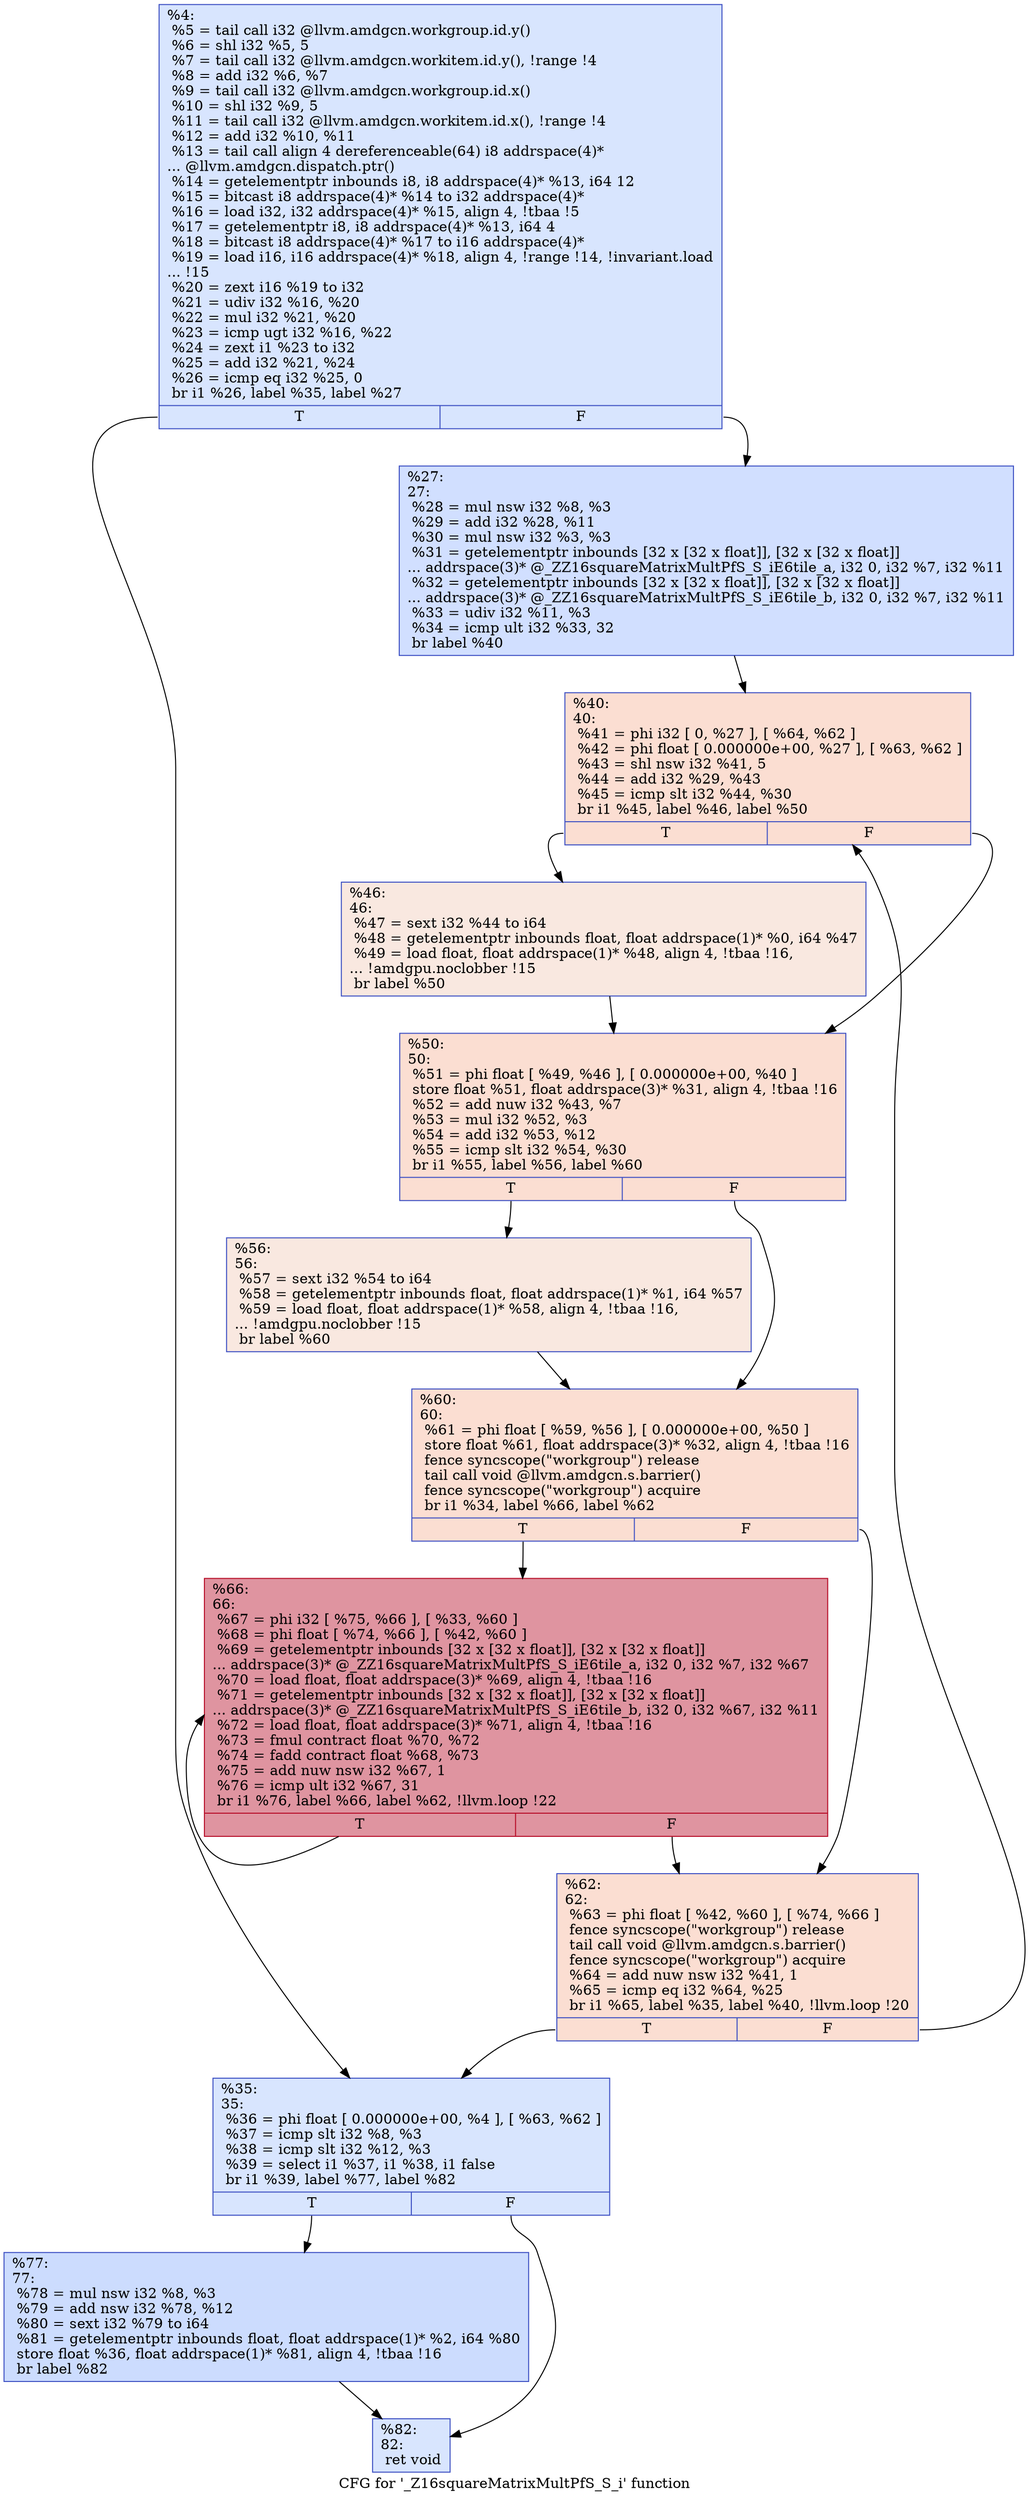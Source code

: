 digraph "CFG for '_Z16squareMatrixMultPfS_S_i' function" {
	label="CFG for '_Z16squareMatrixMultPfS_S_i' function";

	Node0x4c54ee0 [shape=record,color="#3d50c3ff", style=filled, fillcolor="#a7c5fe70",label="{%4:\l  %5 = tail call i32 @llvm.amdgcn.workgroup.id.y()\l  %6 = shl i32 %5, 5\l  %7 = tail call i32 @llvm.amdgcn.workitem.id.y(), !range !4\l  %8 = add i32 %6, %7\l  %9 = tail call i32 @llvm.amdgcn.workgroup.id.x()\l  %10 = shl i32 %9, 5\l  %11 = tail call i32 @llvm.amdgcn.workitem.id.x(), !range !4\l  %12 = add i32 %10, %11\l  %13 = tail call align 4 dereferenceable(64) i8 addrspace(4)*\l... @llvm.amdgcn.dispatch.ptr()\l  %14 = getelementptr inbounds i8, i8 addrspace(4)* %13, i64 12\l  %15 = bitcast i8 addrspace(4)* %14 to i32 addrspace(4)*\l  %16 = load i32, i32 addrspace(4)* %15, align 4, !tbaa !5\l  %17 = getelementptr i8, i8 addrspace(4)* %13, i64 4\l  %18 = bitcast i8 addrspace(4)* %17 to i16 addrspace(4)*\l  %19 = load i16, i16 addrspace(4)* %18, align 4, !range !14, !invariant.load\l... !15\l  %20 = zext i16 %19 to i32\l  %21 = udiv i32 %16, %20\l  %22 = mul i32 %21, %20\l  %23 = icmp ugt i32 %16, %22\l  %24 = zext i1 %23 to i32\l  %25 = add i32 %21, %24\l  %26 = icmp eq i32 %25, 0\l  br i1 %26, label %35, label %27\l|{<s0>T|<s1>F}}"];
	Node0x4c54ee0:s0 -> Node0x4c57fe0;
	Node0x4c54ee0:s1 -> Node0x4c58070;
	Node0x4c58070 [shape=record,color="#3d50c3ff", style=filled, fillcolor="#96b7ff70",label="{%27:\l27:                                               \l  %28 = mul nsw i32 %8, %3\l  %29 = add i32 %28, %11\l  %30 = mul nsw i32 %3, %3\l  %31 = getelementptr inbounds [32 x [32 x float]], [32 x [32 x float]]\l... addrspace(3)* @_ZZ16squareMatrixMultPfS_S_iE6tile_a, i32 0, i32 %7, i32 %11\l  %32 = getelementptr inbounds [32 x [32 x float]], [32 x [32 x float]]\l... addrspace(3)* @_ZZ16squareMatrixMultPfS_S_iE6tile_b, i32 0, i32 %7, i32 %11\l  %33 = udiv i32 %11, %3\l  %34 = icmp ult i32 %33, 32\l  br label %40\l}"];
	Node0x4c58070 -> Node0x4c583b0;
	Node0x4c57fe0 [shape=record,color="#3d50c3ff", style=filled, fillcolor="#a7c5fe70",label="{%35:\l35:                                               \l  %36 = phi float [ 0.000000e+00, %4 ], [ %63, %62 ]\l  %37 = icmp slt i32 %8, %3\l  %38 = icmp slt i32 %12, %3\l  %39 = select i1 %37, i1 %38, i1 false\l  br i1 %39, label %77, label %82\l|{<s0>T|<s1>F}}"];
	Node0x4c57fe0:s0 -> Node0x4c595f0;
	Node0x4c57fe0:s1 -> Node0x4c59680;
	Node0x4c583b0 [shape=record,color="#3d50c3ff", style=filled, fillcolor="#f7b59970",label="{%40:\l40:                                               \l  %41 = phi i32 [ 0, %27 ], [ %64, %62 ]\l  %42 = phi float [ 0.000000e+00, %27 ], [ %63, %62 ]\l  %43 = shl nsw i32 %41, 5\l  %44 = add i32 %29, %43\l  %45 = icmp slt i32 %44, %30\l  br i1 %45, label %46, label %50\l|{<s0>T|<s1>F}}"];
	Node0x4c583b0:s0 -> Node0x4c59b00;
	Node0x4c583b0:s1 -> Node0x4c59b90;
	Node0x4c59b00 [shape=record,color="#3d50c3ff", style=filled, fillcolor="#f1ccb870",label="{%46:\l46:                                               \l  %47 = sext i32 %44 to i64\l  %48 = getelementptr inbounds float, float addrspace(1)* %0, i64 %47\l  %49 = load float, float addrspace(1)* %48, align 4, !tbaa !16,\l... !amdgpu.noclobber !15\l  br label %50\l}"];
	Node0x4c59b00 -> Node0x4c59b90;
	Node0x4c59b90 [shape=record,color="#3d50c3ff", style=filled, fillcolor="#f7b59970",label="{%50:\l50:                                               \l  %51 = phi float [ %49, %46 ], [ 0.000000e+00, %40 ]\l  store float %51, float addrspace(3)* %31, align 4, !tbaa !16\l  %52 = add nuw i32 %43, %7\l  %53 = mul i32 %52, %3\l  %54 = add i32 %53, %12\l  %55 = icmp slt i32 %54, %30\l  br i1 %55, label %56, label %60\l|{<s0>T|<s1>F}}"];
	Node0x4c59b90:s0 -> Node0x4c5afd0;
	Node0x4c59b90:s1 -> Node0x4c5b020;
	Node0x4c5afd0 [shape=record,color="#3d50c3ff", style=filled, fillcolor="#f1ccb870",label="{%56:\l56:                                               \l  %57 = sext i32 %54 to i64\l  %58 = getelementptr inbounds float, float addrspace(1)* %1, i64 %57\l  %59 = load float, float addrspace(1)* %58, align 4, !tbaa !16,\l... !amdgpu.noclobber !15\l  br label %60\l}"];
	Node0x4c5afd0 -> Node0x4c5b020;
	Node0x4c5b020 [shape=record,color="#3d50c3ff", style=filled, fillcolor="#f7b59970",label="{%60:\l60:                                               \l  %61 = phi float [ %59, %56 ], [ 0.000000e+00, %50 ]\l  store float %61, float addrspace(3)* %32, align 4, !tbaa !16\l  fence syncscope(\"workgroup\") release\l  tail call void @llvm.amdgcn.s.barrier()\l  fence syncscope(\"workgroup\") acquire\l  br i1 %34, label %66, label %62\l|{<s0>T|<s1>F}}"];
	Node0x4c5b020:s0 -> Node0x4c5b750;
	Node0x4c5b020:s1 -> Node0x4c592b0;
	Node0x4c592b0 [shape=record,color="#3d50c3ff", style=filled, fillcolor="#f7b59970",label="{%62:\l62:                                               \l  %63 = phi float [ %42, %60 ], [ %74, %66 ]\l  fence syncscope(\"workgroup\") release\l  tail call void @llvm.amdgcn.s.barrier()\l  fence syncscope(\"workgroup\") acquire\l  %64 = add nuw nsw i32 %41, 1\l  %65 = icmp eq i32 %64, %25\l  br i1 %65, label %35, label %40, !llvm.loop !20\l|{<s0>T|<s1>F}}"];
	Node0x4c592b0:s0 -> Node0x4c57fe0;
	Node0x4c592b0:s1 -> Node0x4c583b0;
	Node0x4c5b750 [shape=record,color="#b70d28ff", style=filled, fillcolor="#b70d2870",label="{%66:\l66:                                               \l  %67 = phi i32 [ %75, %66 ], [ %33, %60 ]\l  %68 = phi float [ %74, %66 ], [ %42, %60 ]\l  %69 = getelementptr inbounds [32 x [32 x float]], [32 x [32 x float]]\l... addrspace(3)* @_ZZ16squareMatrixMultPfS_S_iE6tile_a, i32 0, i32 %7, i32 %67\l  %70 = load float, float addrspace(3)* %69, align 4, !tbaa !16\l  %71 = getelementptr inbounds [32 x [32 x float]], [32 x [32 x float]]\l... addrspace(3)* @_ZZ16squareMatrixMultPfS_S_iE6tile_b, i32 0, i32 %67, i32 %11\l  %72 = load float, float addrspace(3)* %71, align 4, !tbaa !16\l  %73 = fmul contract float %70, %72\l  %74 = fadd contract float %68, %73\l  %75 = add nuw nsw i32 %67, 1\l  %76 = icmp ult i32 %67, 31\l  br i1 %76, label %66, label %62, !llvm.loop !22\l|{<s0>T|<s1>F}}"];
	Node0x4c5b750:s0 -> Node0x4c5b750;
	Node0x4c5b750:s1 -> Node0x4c592b0;
	Node0x4c595f0 [shape=record,color="#3d50c3ff", style=filled, fillcolor="#8caffe70",label="{%77:\l77:                                               \l  %78 = mul nsw i32 %8, %3\l  %79 = add nsw i32 %78, %12\l  %80 = sext i32 %79 to i64\l  %81 = getelementptr inbounds float, float addrspace(1)* %2, i64 %80\l  store float %36, float addrspace(1)* %81, align 4, !tbaa !16\l  br label %82\l}"];
	Node0x4c595f0 -> Node0x4c59680;
	Node0x4c59680 [shape=record,color="#3d50c3ff", style=filled, fillcolor="#a7c5fe70",label="{%82:\l82:                                               \l  ret void\l}"];
}
